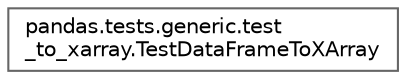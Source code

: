 digraph "Graphical Class Hierarchy"
{
 // LATEX_PDF_SIZE
  bgcolor="transparent";
  edge [fontname=Helvetica,fontsize=10,labelfontname=Helvetica,labelfontsize=10];
  node [fontname=Helvetica,fontsize=10,shape=box,height=0.2,width=0.4];
  rankdir="LR";
  Node0 [id="Node000000",label="pandas.tests.generic.test\l_to_xarray.TestDataFrameToXArray",height=0.2,width=0.4,color="grey40", fillcolor="white", style="filled",URL="$da/d3e/classpandas_1_1tests_1_1generic_1_1test__to__xarray_1_1TestDataFrameToXArray.html",tooltip=" "];
}
